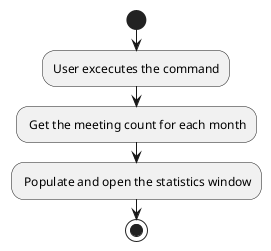 @startuml
start
:User excecutes the command;

'Since the beta syntax does not support placing the condition outside the
'diamond we place it as the true branch instead.

: Get the meeting count for each month;

: Populate and open the statistics window;

stop
@enduml
